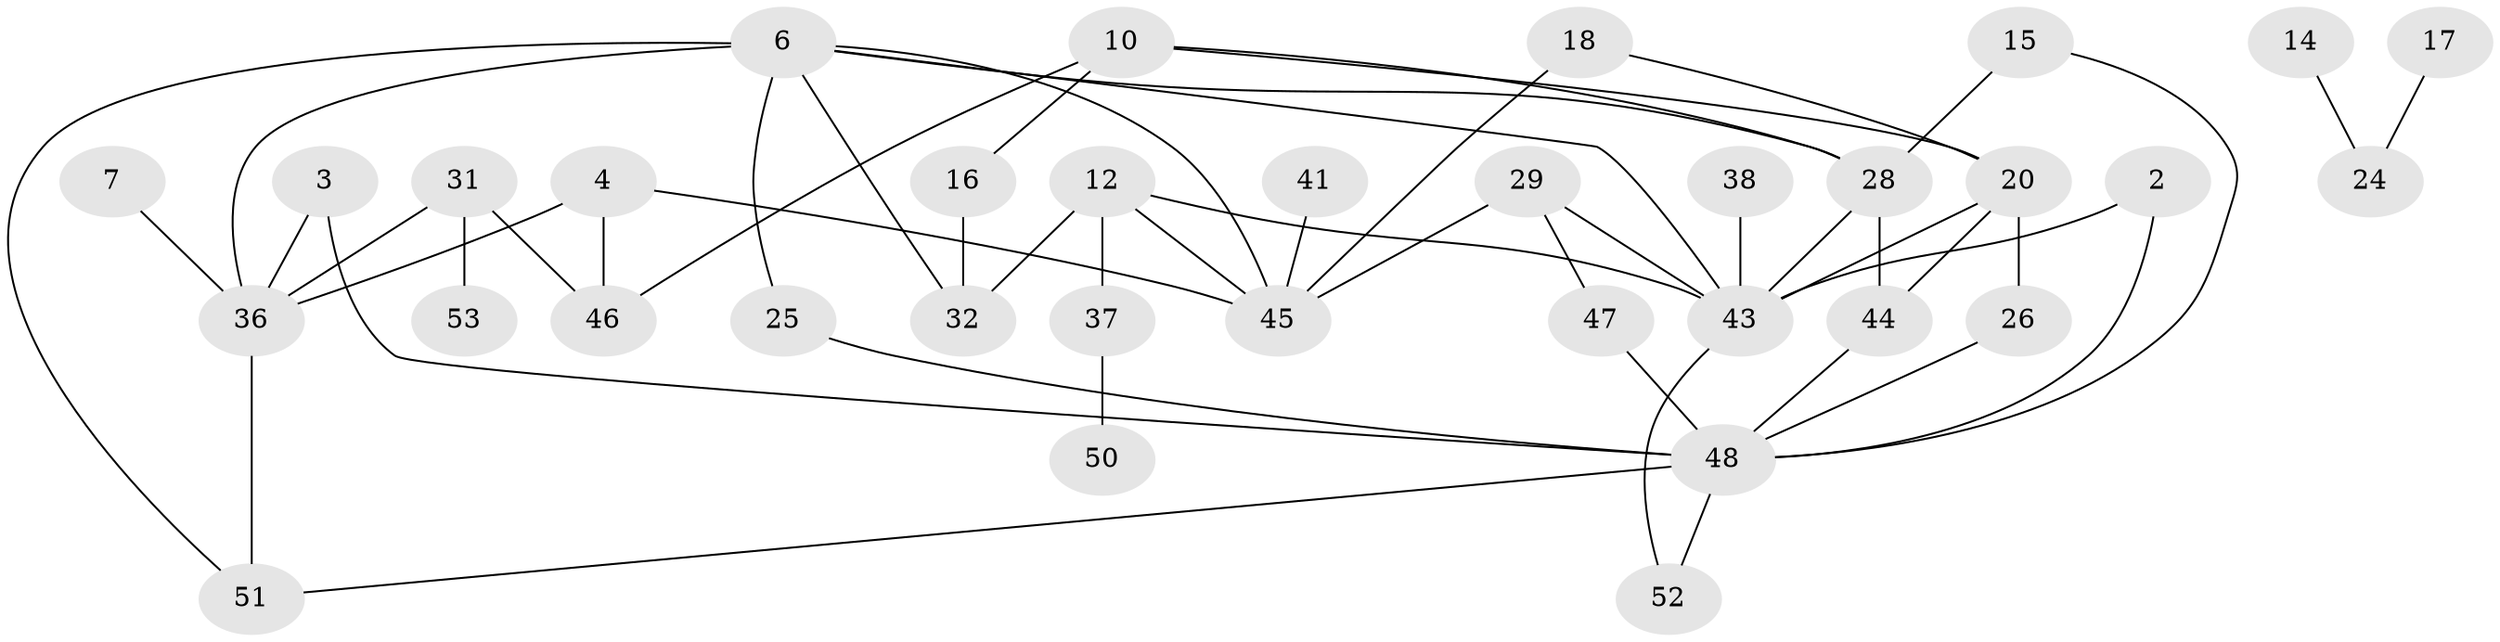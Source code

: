 // original degree distribution, {3: 0.16666666666666666, 4: 0.14814814814814814, 6: 0.027777777777777776, 2: 0.25, 1: 0.24074074074074073, 0: 0.16666666666666666}
// Generated by graph-tools (version 1.1) at 2025/25/03/09/25 03:25:14]
// undirected, 34 vertices, 52 edges
graph export_dot {
graph [start="1"]
  node [color=gray90,style=filled];
  2;
  3;
  4;
  6;
  7;
  10;
  12;
  14;
  15;
  16;
  17;
  18;
  20;
  24;
  25;
  26;
  28;
  29;
  31;
  32;
  36;
  37;
  38;
  41;
  43;
  44;
  45;
  46;
  47;
  48;
  50;
  51;
  52;
  53;
  2 -- 43 [weight=1.0];
  2 -- 48 [weight=1.0];
  3 -- 36 [weight=1.0];
  3 -- 48 [weight=1.0];
  4 -- 36 [weight=1.0];
  4 -- 45 [weight=1.0];
  4 -- 46 [weight=1.0];
  6 -- 25 [weight=1.0];
  6 -- 28 [weight=1.0];
  6 -- 32 [weight=1.0];
  6 -- 36 [weight=1.0];
  6 -- 43 [weight=1.0];
  6 -- 45 [weight=1.0];
  6 -- 51 [weight=1.0];
  7 -- 36 [weight=1.0];
  10 -- 16 [weight=1.0];
  10 -- 20 [weight=1.0];
  10 -- 28 [weight=1.0];
  10 -- 46 [weight=1.0];
  12 -- 32 [weight=1.0];
  12 -- 37 [weight=2.0];
  12 -- 43 [weight=1.0];
  12 -- 45 [weight=1.0];
  14 -- 24 [weight=1.0];
  15 -- 28 [weight=1.0];
  15 -- 48 [weight=1.0];
  16 -- 32 [weight=1.0];
  17 -- 24 [weight=1.0];
  18 -- 20 [weight=1.0];
  18 -- 45 [weight=1.0];
  20 -- 26 [weight=1.0];
  20 -- 43 [weight=1.0];
  20 -- 44 [weight=1.0];
  25 -- 48 [weight=1.0];
  26 -- 48 [weight=1.0];
  28 -- 43 [weight=1.0];
  28 -- 44 [weight=1.0];
  29 -- 43 [weight=1.0];
  29 -- 45 [weight=1.0];
  29 -- 47 [weight=1.0];
  31 -- 36 [weight=1.0];
  31 -- 46 [weight=1.0];
  31 -- 53 [weight=1.0];
  36 -- 51 [weight=1.0];
  37 -- 50 [weight=1.0];
  38 -- 43 [weight=1.0];
  41 -- 45 [weight=1.0];
  43 -- 52 [weight=1.0];
  44 -- 48 [weight=1.0];
  47 -- 48 [weight=2.0];
  48 -- 51 [weight=1.0];
  48 -- 52 [weight=1.0];
}
